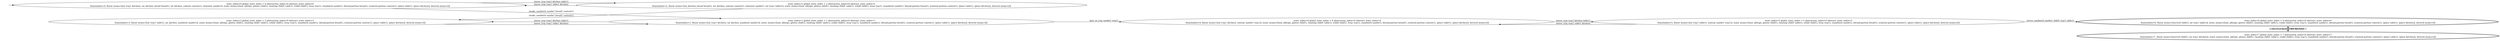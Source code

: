 digraph {
rankdir="LR"
s0[label="state_index=0 global_state_index = 0 abstraction_index=0 abstract_state_index=0
State(index=0, fluent atoms=[(at tray1 kitchen), (at_kitchen_bread bread1), (at_kitchen_content content1), (notexist sandw1)], static atoms=[(not_allergic_gluten child1), (waiting child1 table1), (child child1), (tray tray1), (sandwich sandw1), (bread-portion bread1), (content-portion content1), (place table1), (place kitchen)], derived atoms=[])
"]
s1[label="state_index=1 global_state_index = 1 abstraction_index=0 abstract_state_index=1
State(index=1, fluent atoms=[(at tray1 kitchen), (at_kitchen_sandwich sandw1)], static atoms=[(not_allergic_gluten child1), (waiting child1 table1), (child child1), (tray tray1), (sandwich sandw1), (bread-portion bread1), (content-portion content1), (place table1), (place kitchen)], derived atoms=[])
"]
s2[label="state_index=2 global_state_index = 2 abstraction_index=0 abstract_state_index=2
State(index=2, fluent atoms=[(at_kitchen_bread bread1), (at_kitchen_content content1), (notexist sandw1), (at tray1 table1)], static atoms=[(not_allergic_gluten child1), (waiting child1 table1), (child child1), (tray tray1), (sandwich sandw1), (bread-portion bread1), (content-portion content1), (place table1), (place kitchen)], derived atoms=[])
"]
s3[label="state_index=3 global_state_index = 3 abstraction_index=0 abstract_state_index=3
State(index=3, fluent atoms=[(at tray1 table1), (at_kitchen_sandwich sandw1)], static atoms=[(not_allergic_gluten child1), (waiting child1 table1), (child child1), (tray tray1), (sandwich sandw1), (bread-portion bread1), (content-portion content1), (place table1), (place kitchen)], derived atoms=[])
"]
s4[label="state_index=4 global_state_index = 4 abstraction_index=0 abstract_state_index=4
State(index=4, fluent atoms=[(at tray1 kitchen), (ontray sandw1 tray1)], static atoms=[(not_allergic_gluten child1), (waiting child1 table1), (child child1), (tray tray1), (sandwich sandw1), (bread-portion bread1), (content-portion content1), (place table1), (place kitchen)], derived atoms=[])
"]
s5[label="state_index=5 global_state_index = 5 abstraction_index=0 abstract_state_index=5
State(index=5, fluent atoms=[(at tray1 table1), (ontray sandw1 tray1)], static atoms=[(not_allergic_gluten child1), (waiting child1 table1), (child child1), (tray tray1), (sandwich sandw1), (bread-portion bread1), (content-portion content1), (place table1), (place kitchen)], derived atoms=[])
"]
s6[peripheries=2,label="state_index=6 global_state_index = 6 abstraction_index=0 abstract_state_index=6
State(index=6, fluent atoms=[(served child1), (at tray1 table1)], static atoms=[(not_allergic_gluten child1), (waiting child1 table1), (child child1), (tray tray1), (sandwich sandw1), (bread-portion bread1), (content-portion content1), (place table1), (place kitchen)], derived atoms=[])
"]
s7[peripheries=2,label="state_index=7 global_state_index = 7 abstraction_index=0 abstract_state_index=7
State(index=7, fluent atoms=[(served child1), (at tray1 kitchen)], static atoms=[(not_allergic_gluten child1), (waiting child1 table1), (child child1), (tray tray1), (sandwich sandw1), (bread-portion bread1), (content-portion content1), (place table1), (place kitchen)], derived atoms=[])
"]
Dangling [ label = "", style = invis ]
{ rank = same; Dangling }
Dangling -> s0
{ rank = same; s2}
{ rank = same; s0,s3}
{ rank = same; s1}
{ rank = same; s4}
{ rank = same; s5}
{ rank = same; s6,s7}
s0->s1 [label="(make_sandwich sandw1 bread1 content1)
"]
s0->s2 [label="(move_tray tray1 kitchen table1)
"]
s1->s3 [label="(move_tray tray1 kitchen table1)
"]
s1->s4 [label="(put_on_tray sandw1 tray1)
"]
s2->s0 [label="(move_tray tray1 table1 kitchen)
"]
s2->s3 [label="(make_sandwich sandw1 bread1 content1)
"]
s3->s1 [label="(move_tray tray1 table1 kitchen)
"]
s4->s5 [label="(move_tray tray1 kitchen table1)
"]
s5->s4 [label="(move_tray tray1 table1 kitchen)
"]
s5->s6 [label="(serve_sandwich sandw1 child1 tray1 table1)
"]
s6->s7 [label="(move_tray tray1 table1 kitchen)
"]
s7->s6 [label="(move_tray tray1 kitchen table1)
"]
}
